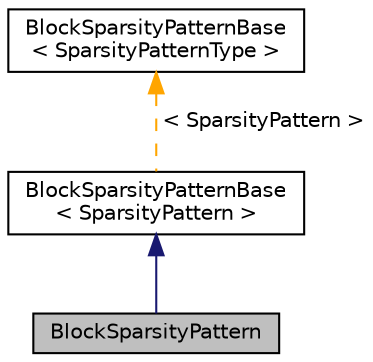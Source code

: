 digraph "BlockSparsityPattern"
{
 // LATEX_PDF_SIZE
  edge [fontname="Helvetica",fontsize="10",labelfontname="Helvetica",labelfontsize="10"];
  node [fontname="Helvetica",fontsize="10",shape=record];
  Node1 [label="BlockSparsityPattern",height=0.2,width=0.4,color="black", fillcolor="grey75", style="filled", fontcolor="black",tooltip=" "];
  Node2 -> Node1 [dir="back",color="midnightblue",fontsize="10",style="solid",fontname="Helvetica"];
  Node2 [label="BlockSparsityPatternBase\l\< SparsityPattern \>",height=0.2,width=0.4,color="black", fillcolor="white", style="filled",URL="$classBlockSparsityPatternBase.html",tooltip=" "];
  Node3 -> Node2 [dir="back",color="orange",fontsize="10",style="dashed",label=" \< SparsityPattern \>" ,fontname="Helvetica"];
  Node3 [label="BlockSparsityPatternBase\l\< SparsityPatternType \>",height=0.2,width=0.4,color="black", fillcolor="white", style="filled",URL="$classBlockSparsityPatternBase.html",tooltip=" "];
}
